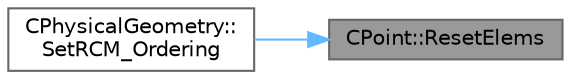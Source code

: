 digraph "CPoint::ResetElems"
{
 // LATEX_PDF_SIZE
  bgcolor="transparent";
  edge [fontname=Helvetica,fontsize=10,labelfontname=Helvetica,labelfontsize=10];
  node [fontname=Helvetica,fontsize=10,shape=box,height=0.2,width=0.4];
  rankdir="RL";
  Node1 [id="Node000001",label="CPoint::ResetElems",height=0.2,width=0.4,color="gray40", fillcolor="grey60", style="filled", fontcolor="black",tooltip="Reset the elements of a control volume."];
  Node1 -> Node2 [id="edge1_Node000001_Node000002",dir="back",color="steelblue1",style="solid",tooltip=" "];
  Node2 [id="Node000002",label="CPhysicalGeometry::\lSetRCM_Ordering",height=0.2,width=0.4,color="grey40", fillcolor="white", style="filled",URL="$classCPhysicalGeometry.html#a15b82329219f6927e581bb6c70edbc5a",tooltip="Set a renumbering using a Reverse Cuthill-McKee Algorithm."];
}
